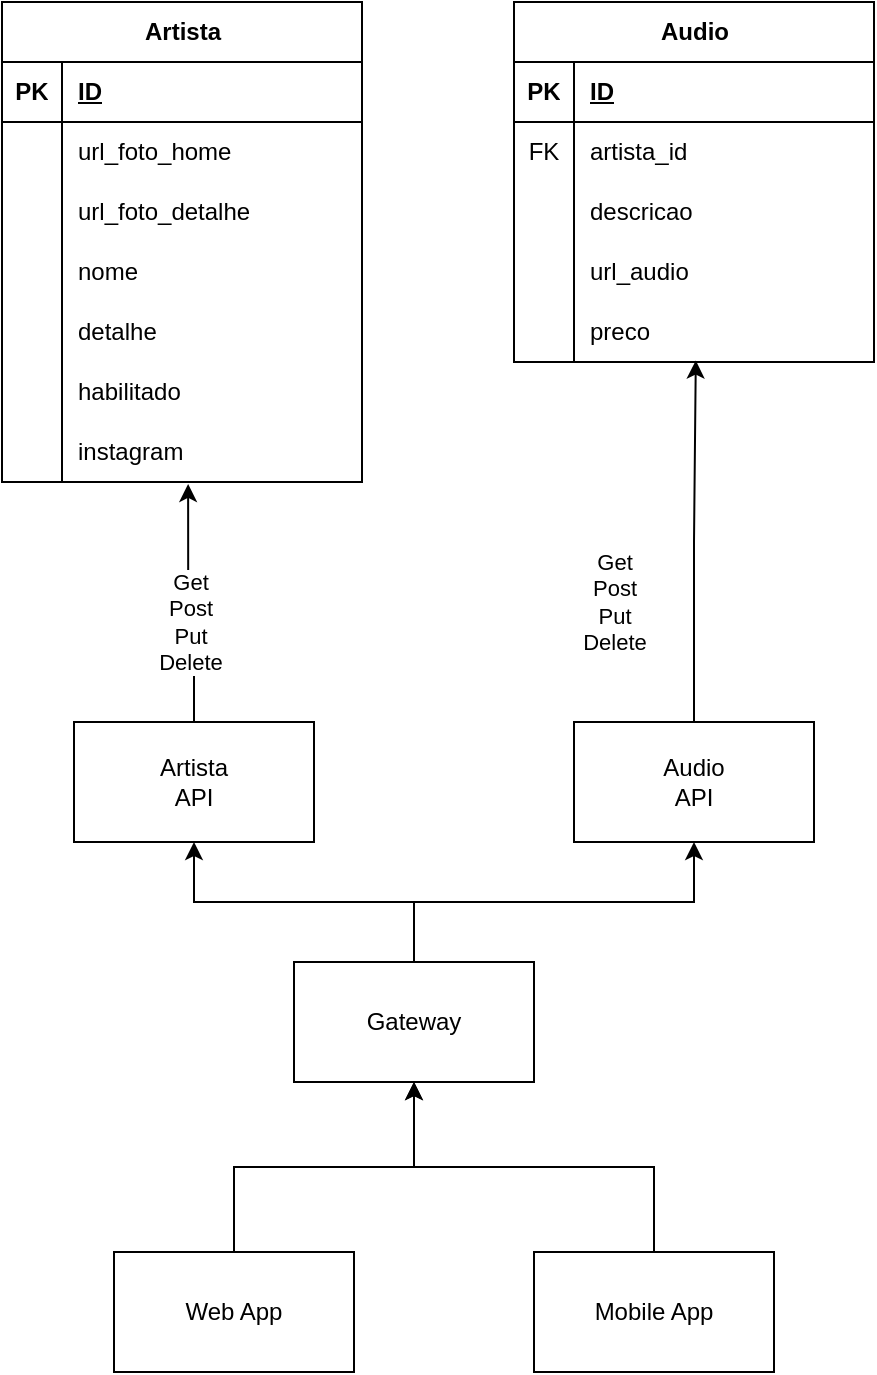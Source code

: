 <mxfile version="21.3.4" type="device">
  <diagram name="Página-1" id="XhPUrz-dpflug-O1HQXb">
    <mxGraphModel dx="1035" dy="569" grid="1" gridSize="10" guides="1" tooltips="1" connect="1" arrows="1" fold="1" page="1" pageScale="1" pageWidth="827" pageHeight="1169" math="0" shadow="0">
      <root>
        <mxCell id="0" />
        <mxCell id="1" parent="0" />
        <mxCell id="W4rMFGJoenkwg3o8LqzQ-27" style="edgeStyle=orthogonalEdgeStyle;rounded=0;orthogonalLoop=1;jettySize=auto;html=1;exitX=0.5;exitY=0;exitDx=0;exitDy=0;entryX=0.517;entryY=1.033;entryDx=0;entryDy=0;entryPerimeter=0;" parent="1" source="W4rMFGJoenkwg3o8LqzQ-1" target="W4rMFGJoenkwg3o8LqzQ-24" edge="1">
          <mxGeometry relative="1" as="geometry" />
        </mxCell>
        <mxCell id="W4rMFGJoenkwg3o8LqzQ-28" value="Get&lt;br&gt;Post&lt;br&gt;Put&lt;br&gt;Delete" style="edgeLabel;html=1;align=center;verticalAlign=middle;resizable=0;points=[];" parent="W4rMFGJoenkwg3o8LqzQ-27" vertex="1" connectable="0">
          <mxGeometry x="-0.18" y="2" relative="1" as="geometry">
            <mxPoint as="offset" />
          </mxGeometry>
        </mxCell>
        <mxCell id="W4rMFGJoenkwg3o8LqzQ-1" value="Artista&lt;br&gt;API" style="rounded=0;whiteSpace=wrap;html=1;" parent="1" vertex="1">
          <mxGeometry x="270" y="390" width="120" height="60" as="geometry" />
        </mxCell>
        <mxCell id="W4rMFGJoenkwg3o8LqzQ-2" value="Artista" style="shape=table;startSize=30;container=1;collapsible=1;childLayout=tableLayout;fixedRows=1;rowLines=0;fontStyle=1;align=center;resizeLast=1;html=1;" parent="1" vertex="1">
          <mxGeometry x="234" y="30" width="180" height="240" as="geometry" />
        </mxCell>
        <mxCell id="W4rMFGJoenkwg3o8LqzQ-3" value="" style="shape=tableRow;horizontal=0;startSize=0;swimlaneHead=0;swimlaneBody=0;fillColor=none;collapsible=0;dropTarget=0;points=[[0,0.5],[1,0.5]];portConstraint=eastwest;top=0;left=0;right=0;bottom=1;" parent="W4rMFGJoenkwg3o8LqzQ-2" vertex="1">
          <mxGeometry y="30" width="180" height="30" as="geometry" />
        </mxCell>
        <mxCell id="W4rMFGJoenkwg3o8LqzQ-4" value="PK" style="shape=partialRectangle;connectable=0;fillColor=none;top=0;left=0;bottom=0;right=0;fontStyle=1;overflow=hidden;whiteSpace=wrap;html=1;" parent="W4rMFGJoenkwg3o8LqzQ-3" vertex="1">
          <mxGeometry width="30" height="30" as="geometry">
            <mxRectangle width="30" height="30" as="alternateBounds" />
          </mxGeometry>
        </mxCell>
        <mxCell id="W4rMFGJoenkwg3o8LqzQ-5" value="ID" style="shape=partialRectangle;connectable=0;fillColor=none;top=0;left=0;bottom=0;right=0;align=left;spacingLeft=6;fontStyle=5;overflow=hidden;whiteSpace=wrap;html=1;" parent="W4rMFGJoenkwg3o8LqzQ-3" vertex="1">
          <mxGeometry x="30" width="150" height="30" as="geometry">
            <mxRectangle width="150" height="30" as="alternateBounds" />
          </mxGeometry>
        </mxCell>
        <mxCell id="W4rMFGJoenkwg3o8LqzQ-6" value="" style="shape=tableRow;horizontal=0;startSize=0;swimlaneHead=0;swimlaneBody=0;fillColor=none;collapsible=0;dropTarget=0;points=[[0,0.5],[1,0.5]];portConstraint=eastwest;top=0;left=0;right=0;bottom=0;" parent="W4rMFGJoenkwg3o8LqzQ-2" vertex="1">
          <mxGeometry y="60" width="180" height="30" as="geometry" />
        </mxCell>
        <mxCell id="W4rMFGJoenkwg3o8LqzQ-7" value="" style="shape=partialRectangle;connectable=0;fillColor=none;top=0;left=0;bottom=0;right=0;editable=1;overflow=hidden;whiteSpace=wrap;html=1;" parent="W4rMFGJoenkwg3o8LqzQ-6" vertex="1">
          <mxGeometry width="30" height="30" as="geometry">
            <mxRectangle width="30" height="30" as="alternateBounds" />
          </mxGeometry>
        </mxCell>
        <mxCell id="W4rMFGJoenkwg3o8LqzQ-8" value="url_foto_home" style="shape=partialRectangle;connectable=0;fillColor=none;top=0;left=0;bottom=0;right=0;align=left;spacingLeft=6;overflow=hidden;whiteSpace=wrap;html=1;" parent="W4rMFGJoenkwg3o8LqzQ-6" vertex="1">
          <mxGeometry x="30" width="150" height="30" as="geometry">
            <mxRectangle width="150" height="30" as="alternateBounds" />
          </mxGeometry>
        </mxCell>
        <mxCell id="W4rMFGJoenkwg3o8LqzQ-9" value="" style="shape=tableRow;horizontal=0;startSize=0;swimlaneHead=0;swimlaneBody=0;fillColor=none;collapsible=0;dropTarget=0;points=[[0,0.5],[1,0.5]];portConstraint=eastwest;top=0;left=0;right=0;bottom=0;" parent="W4rMFGJoenkwg3o8LqzQ-2" vertex="1">
          <mxGeometry y="90" width="180" height="30" as="geometry" />
        </mxCell>
        <mxCell id="W4rMFGJoenkwg3o8LqzQ-10" value="" style="shape=partialRectangle;connectable=0;fillColor=none;top=0;left=0;bottom=0;right=0;editable=1;overflow=hidden;whiteSpace=wrap;html=1;" parent="W4rMFGJoenkwg3o8LqzQ-9" vertex="1">
          <mxGeometry width="30" height="30" as="geometry">
            <mxRectangle width="30" height="30" as="alternateBounds" />
          </mxGeometry>
        </mxCell>
        <mxCell id="W4rMFGJoenkwg3o8LqzQ-11" value="url_foto_detalhe" style="shape=partialRectangle;connectable=0;fillColor=none;top=0;left=0;bottom=0;right=0;align=left;spacingLeft=6;overflow=hidden;whiteSpace=wrap;html=1;" parent="W4rMFGJoenkwg3o8LqzQ-9" vertex="1">
          <mxGeometry x="30" width="150" height="30" as="geometry">
            <mxRectangle width="150" height="30" as="alternateBounds" />
          </mxGeometry>
        </mxCell>
        <mxCell id="W4rMFGJoenkwg3o8LqzQ-12" value="" style="shape=tableRow;horizontal=0;startSize=0;swimlaneHead=0;swimlaneBody=0;fillColor=none;collapsible=0;dropTarget=0;points=[[0,0.5],[1,0.5]];portConstraint=eastwest;top=0;left=0;right=0;bottom=0;" parent="W4rMFGJoenkwg3o8LqzQ-2" vertex="1">
          <mxGeometry y="120" width="180" height="30" as="geometry" />
        </mxCell>
        <mxCell id="W4rMFGJoenkwg3o8LqzQ-13" value="" style="shape=partialRectangle;connectable=0;fillColor=none;top=0;left=0;bottom=0;right=0;editable=1;overflow=hidden;whiteSpace=wrap;html=1;" parent="W4rMFGJoenkwg3o8LqzQ-12" vertex="1">
          <mxGeometry width="30" height="30" as="geometry">
            <mxRectangle width="30" height="30" as="alternateBounds" />
          </mxGeometry>
        </mxCell>
        <mxCell id="W4rMFGJoenkwg3o8LqzQ-14" value="nome&lt;span style=&quot;white-space: pre;&quot;&gt; &lt;/span&gt;" style="shape=partialRectangle;connectable=0;fillColor=none;top=0;left=0;bottom=0;right=0;align=left;spacingLeft=6;overflow=hidden;whiteSpace=wrap;html=1;" parent="W4rMFGJoenkwg3o8LqzQ-12" vertex="1">
          <mxGeometry x="30" width="150" height="30" as="geometry">
            <mxRectangle width="150" height="30" as="alternateBounds" />
          </mxGeometry>
        </mxCell>
        <mxCell id="W4rMFGJoenkwg3o8LqzQ-18" value="" style="shape=tableRow;horizontal=0;startSize=0;swimlaneHead=0;swimlaneBody=0;fillColor=none;collapsible=0;dropTarget=0;points=[[0,0.5],[1,0.5]];portConstraint=eastwest;top=0;left=0;right=0;bottom=0;" parent="W4rMFGJoenkwg3o8LqzQ-2" vertex="1">
          <mxGeometry y="150" width="180" height="30" as="geometry" />
        </mxCell>
        <mxCell id="W4rMFGJoenkwg3o8LqzQ-19" value="" style="shape=partialRectangle;connectable=0;fillColor=none;top=0;left=0;bottom=0;right=0;editable=1;overflow=hidden;whiteSpace=wrap;html=1;" parent="W4rMFGJoenkwg3o8LqzQ-18" vertex="1">
          <mxGeometry width="30" height="30" as="geometry">
            <mxRectangle width="30" height="30" as="alternateBounds" />
          </mxGeometry>
        </mxCell>
        <mxCell id="W4rMFGJoenkwg3o8LqzQ-20" value="detalhe" style="shape=partialRectangle;connectable=0;fillColor=none;top=0;left=0;bottom=0;right=0;align=left;spacingLeft=6;overflow=hidden;whiteSpace=wrap;html=1;" parent="W4rMFGJoenkwg3o8LqzQ-18" vertex="1">
          <mxGeometry x="30" width="150" height="30" as="geometry">
            <mxRectangle width="150" height="30" as="alternateBounds" />
          </mxGeometry>
        </mxCell>
        <mxCell id="W4rMFGJoenkwg3o8LqzQ-21" value="" style="shape=tableRow;horizontal=0;startSize=0;swimlaneHead=0;swimlaneBody=0;fillColor=none;collapsible=0;dropTarget=0;points=[[0,0.5],[1,0.5]];portConstraint=eastwest;top=0;left=0;right=0;bottom=0;" parent="W4rMFGJoenkwg3o8LqzQ-2" vertex="1">
          <mxGeometry y="180" width="180" height="30" as="geometry" />
        </mxCell>
        <mxCell id="W4rMFGJoenkwg3o8LqzQ-22" value="" style="shape=partialRectangle;connectable=0;fillColor=none;top=0;left=0;bottom=0;right=0;editable=1;overflow=hidden;whiteSpace=wrap;html=1;" parent="W4rMFGJoenkwg3o8LqzQ-21" vertex="1">
          <mxGeometry width="30" height="30" as="geometry">
            <mxRectangle width="30" height="30" as="alternateBounds" />
          </mxGeometry>
        </mxCell>
        <mxCell id="W4rMFGJoenkwg3o8LqzQ-23" value="habilitado" style="shape=partialRectangle;connectable=0;fillColor=none;top=0;left=0;bottom=0;right=0;align=left;spacingLeft=6;overflow=hidden;whiteSpace=wrap;html=1;" parent="W4rMFGJoenkwg3o8LqzQ-21" vertex="1">
          <mxGeometry x="30" width="150" height="30" as="geometry">
            <mxRectangle width="150" height="30" as="alternateBounds" />
          </mxGeometry>
        </mxCell>
        <mxCell id="W4rMFGJoenkwg3o8LqzQ-24" value="" style="shape=tableRow;horizontal=0;startSize=0;swimlaneHead=0;swimlaneBody=0;fillColor=none;collapsible=0;dropTarget=0;points=[[0,0.5],[1,0.5]];portConstraint=eastwest;top=0;left=0;right=0;bottom=0;" parent="W4rMFGJoenkwg3o8LqzQ-2" vertex="1">
          <mxGeometry y="210" width="180" height="30" as="geometry" />
        </mxCell>
        <mxCell id="W4rMFGJoenkwg3o8LqzQ-25" value="" style="shape=partialRectangle;connectable=0;fillColor=none;top=0;left=0;bottom=0;right=0;editable=1;overflow=hidden;whiteSpace=wrap;html=1;" parent="W4rMFGJoenkwg3o8LqzQ-24" vertex="1">
          <mxGeometry width="30" height="30" as="geometry">
            <mxRectangle width="30" height="30" as="alternateBounds" />
          </mxGeometry>
        </mxCell>
        <mxCell id="W4rMFGJoenkwg3o8LqzQ-26" value="instagram" style="shape=partialRectangle;connectable=0;fillColor=none;top=0;left=0;bottom=0;right=0;align=left;spacingLeft=6;overflow=hidden;whiteSpace=wrap;html=1;" parent="W4rMFGJoenkwg3o8LqzQ-24" vertex="1">
          <mxGeometry x="30" width="150" height="30" as="geometry">
            <mxRectangle width="150" height="30" as="alternateBounds" />
          </mxGeometry>
        </mxCell>
        <mxCell id="W4rMFGJoenkwg3o8LqzQ-30" style="edgeStyle=orthogonalEdgeStyle;rounded=0;orthogonalLoop=1;jettySize=auto;html=1;exitX=0.5;exitY=0;exitDx=0;exitDy=0;entryX=0.5;entryY=1;entryDx=0;entryDy=0;" parent="1" source="W4rMFGJoenkwg3o8LqzQ-29" target="kz1xnZZl84OsDYRoxlAi-27" edge="1">
          <mxGeometry relative="1" as="geometry">
            <mxPoint x="450" y="550" as="targetPoint" />
          </mxGeometry>
        </mxCell>
        <mxCell id="W4rMFGJoenkwg3o8LqzQ-29" value="Mobile App" style="rounded=0;whiteSpace=wrap;html=1;" parent="1" vertex="1">
          <mxGeometry x="500" y="655" width="120" height="60" as="geometry" />
        </mxCell>
        <mxCell id="W4rMFGJoenkwg3o8LqzQ-32" style="edgeStyle=orthogonalEdgeStyle;rounded=0;orthogonalLoop=1;jettySize=auto;html=1;exitX=0.5;exitY=0;exitDx=0;exitDy=0;" parent="1" source="W4rMFGJoenkwg3o8LqzQ-31" target="kz1xnZZl84OsDYRoxlAi-27" edge="1">
          <mxGeometry relative="1" as="geometry">
            <mxPoint x="450" y="550" as="targetPoint" />
          </mxGeometry>
        </mxCell>
        <mxCell id="W4rMFGJoenkwg3o8LqzQ-31" value="Web App" style="rounded=0;whiteSpace=wrap;html=1;" parent="1" vertex="1">
          <mxGeometry x="290" y="655" width="120" height="60" as="geometry" />
        </mxCell>
        <mxCell id="kz1xnZZl84OsDYRoxlAi-26" style="edgeStyle=orthogonalEdgeStyle;rounded=0;orthogonalLoop=1;jettySize=auto;html=1;exitX=0.5;exitY=0;exitDx=0;exitDy=0;entryX=0.505;entryY=0.975;entryDx=0;entryDy=0;entryPerimeter=0;" edge="1" parent="1" source="kz1xnZZl84OsDYRoxlAi-1" target="kz1xnZZl84OsDYRoxlAi-16">
          <mxGeometry relative="1" as="geometry" />
        </mxCell>
        <mxCell id="kz1xnZZl84OsDYRoxlAi-1" value="Audio&lt;br&gt;API" style="rounded=0;whiteSpace=wrap;html=1;" vertex="1" parent="1">
          <mxGeometry x="520" y="390" width="120" height="60" as="geometry" />
        </mxCell>
        <mxCell id="kz1xnZZl84OsDYRoxlAi-2" value="Get&lt;br&gt;Post&lt;br&gt;Put&lt;br&gt;Delete" style="edgeLabel;html=1;align=center;verticalAlign=middle;resizable=0;points=[];" vertex="1" connectable="0" parent="1">
          <mxGeometry x="540.0" y="330.0" as="geometry" />
        </mxCell>
        <mxCell id="kz1xnZZl84OsDYRoxlAi-3" value="Audio" style="shape=table;startSize=30;container=1;collapsible=1;childLayout=tableLayout;fixedRows=1;rowLines=0;fontStyle=1;align=center;resizeLast=1;html=1;" vertex="1" parent="1">
          <mxGeometry x="490" y="30" width="180" height="180" as="geometry" />
        </mxCell>
        <mxCell id="kz1xnZZl84OsDYRoxlAi-4" value="" style="shape=tableRow;horizontal=0;startSize=0;swimlaneHead=0;swimlaneBody=0;fillColor=none;collapsible=0;dropTarget=0;points=[[0,0.5],[1,0.5]];portConstraint=eastwest;top=0;left=0;right=0;bottom=1;" vertex="1" parent="kz1xnZZl84OsDYRoxlAi-3">
          <mxGeometry y="30" width="180" height="30" as="geometry" />
        </mxCell>
        <mxCell id="kz1xnZZl84OsDYRoxlAi-5" value="PK" style="shape=partialRectangle;connectable=0;fillColor=none;top=0;left=0;bottom=0;right=0;fontStyle=1;overflow=hidden;whiteSpace=wrap;html=1;" vertex="1" parent="kz1xnZZl84OsDYRoxlAi-4">
          <mxGeometry width="30" height="30" as="geometry">
            <mxRectangle width="30" height="30" as="alternateBounds" />
          </mxGeometry>
        </mxCell>
        <mxCell id="kz1xnZZl84OsDYRoxlAi-6" value="ID" style="shape=partialRectangle;connectable=0;fillColor=none;top=0;left=0;bottom=0;right=0;align=left;spacingLeft=6;fontStyle=5;overflow=hidden;whiteSpace=wrap;html=1;" vertex="1" parent="kz1xnZZl84OsDYRoxlAi-4">
          <mxGeometry x="30" width="150" height="30" as="geometry">
            <mxRectangle width="150" height="30" as="alternateBounds" />
          </mxGeometry>
        </mxCell>
        <mxCell id="kz1xnZZl84OsDYRoxlAi-7" value="" style="shape=tableRow;horizontal=0;startSize=0;swimlaneHead=0;swimlaneBody=0;fillColor=none;collapsible=0;dropTarget=0;points=[[0,0.5],[1,0.5]];portConstraint=eastwest;top=0;left=0;right=0;bottom=0;" vertex="1" parent="kz1xnZZl84OsDYRoxlAi-3">
          <mxGeometry y="60" width="180" height="30" as="geometry" />
        </mxCell>
        <mxCell id="kz1xnZZl84OsDYRoxlAi-8" value="FK" style="shape=partialRectangle;connectable=0;fillColor=none;top=0;left=0;bottom=0;right=0;editable=1;overflow=hidden;whiteSpace=wrap;html=1;" vertex="1" parent="kz1xnZZl84OsDYRoxlAi-7">
          <mxGeometry width="30" height="30" as="geometry">
            <mxRectangle width="30" height="30" as="alternateBounds" />
          </mxGeometry>
        </mxCell>
        <mxCell id="kz1xnZZl84OsDYRoxlAi-9" value="artista_id" style="shape=partialRectangle;connectable=0;fillColor=none;top=0;left=0;bottom=0;right=0;align=left;spacingLeft=6;overflow=hidden;whiteSpace=wrap;html=1;" vertex="1" parent="kz1xnZZl84OsDYRoxlAi-7">
          <mxGeometry x="30" width="150" height="30" as="geometry">
            <mxRectangle width="150" height="30" as="alternateBounds" />
          </mxGeometry>
        </mxCell>
        <mxCell id="kz1xnZZl84OsDYRoxlAi-10" value="" style="shape=tableRow;horizontal=0;startSize=0;swimlaneHead=0;swimlaneBody=0;fillColor=none;collapsible=0;dropTarget=0;points=[[0,0.5],[1,0.5]];portConstraint=eastwest;top=0;left=0;right=0;bottom=0;" vertex="1" parent="kz1xnZZl84OsDYRoxlAi-3">
          <mxGeometry y="90" width="180" height="30" as="geometry" />
        </mxCell>
        <mxCell id="kz1xnZZl84OsDYRoxlAi-11" value="" style="shape=partialRectangle;connectable=0;fillColor=none;top=0;left=0;bottom=0;right=0;editable=1;overflow=hidden;whiteSpace=wrap;html=1;" vertex="1" parent="kz1xnZZl84OsDYRoxlAi-10">
          <mxGeometry width="30" height="30" as="geometry">
            <mxRectangle width="30" height="30" as="alternateBounds" />
          </mxGeometry>
        </mxCell>
        <mxCell id="kz1xnZZl84OsDYRoxlAi-12" value="descricao" style="shape=partialRectangle;connectable=0;fillColor=none;top=0;left=0;bottom=0;right=0;align=left;spacingLeft=6;overflow=hidden;whiteSpace=wrap;html=1;" vertex="1" parent="kz1xnZZl84OsDYRoxlAi-10">
          <mxGeometry x="30" width="150" height="30" as="geometry">
            <mxRectangle width="150" height="30" as="alternateBounds" />
          </mxGeometry>
        </mxCell>
        <mxCell id="kz1xnZZl84OsDYRoxlAi-13" value="" style="shape=tableRow;horizontal=0;startSize=0;swimlaneHead=0;swimlaneBody=0;fillColor=none;collapsible=0;dropTarget=0;points=[[0,0.5],[1,0.5]];portConstraint=eastwest;top=0;left=0;right=0;bottom=0;" vertex="1" parent="kz1xnZZl84OsDYRoxlAi-3">
          <mxGeometry y="120" width="180" height="30" as="geometry" />
        </mxCell>
        <mxCell id="kz1xnZZl84OsDYRoxlAi-14" value="" style="shape=partialRectangle;connectable=0;fillColor=none;top=0;left=0;bottom=0;right=0;editable=1;overflow=hidden;whiteSpace=wrap;html=1;" vertex="1" parent="kz1xnZZl84OsDYRoxlAi-13">
          <mxGeometry width="30" height="30" as="geometry">
            <mxRectangle width="30" height="30" as="alternateBounds" />
          </mxGeometry>
        </mxCell>
        <mxCell id="kz1xnZZl84OsDYRoxlAi-15" value="url_audio" style="shape=partialRectangle;connectable=0;fillColor=none;top=0;left=0;bottom=0;right=0;align=left;spacingLeft=6;overflow=hidden;whiteSpace=wrap;html=1;" vertex="1" parent="kz1xnZZl84OsDYRoxlAi-13">
          <mxGeometry x="30" width="150" height="30" as="geometry">
            <mxRectangle width="150" height="30" as="alternateBounds" />
          </mxGeometry>
        </mxCell>
        <mxCell id="kz1xnZZl84OsDYRoxlAi-16" value="" style="shape=tableRow;horizontal=0;startSize=0;swimlaneHead=0;swimlaneBody=0;fillColor=none;collapsible=0;dropTarget=0;points=[[0,0.5],[1,0.5]];portConstraint=eastwest;top=0;left=0;right=0;bottom=0;" vertex="1" parent="kz1xnZZl84OsDYRoxlAi-3">
          <mxGeometry y="150" width="180" height="30" as="geometry" />
        </mxCell>
        <mxCell id="kz1xnZZl84OsDYRoxlAi-17" value="" style="shape=partialRectangle;connectable=0;fillColor=none;top=0;left=0;bottom=0;right=0;editable=1;overflow=hidden;whiteSpace=wrap;html=1;" vertex="1" parent="kz1xnZZl84OsDYRoxlAi-16">
          <mxGeometry width="30" height="30" as="geometry">
            <mxRectangle width="30" height="30" as="alternateBounds" />
          </mxGeometry>
        </mxCell>
        <mxCell id="kz1xnZZl84OsDYRoxlAi-18" value="preco" style="shape=partialRectangle;connectable=0;fillColor=none;top=0;left=0;bottom=0;right=0;align=left;spacingLeft=6;overflow=hidden;whiteSpace=wrap;html=1;" vertex="1" parent="kz1xnZZl84OsDYRoxlAi-16">
          <mxGeometry x="30" width="150" height="30" as="geometry">
            <mxRectangle width="150" height="30" as="alternateBounds" />
          </mxGeometry>
        </mxCell>
        <mxCell id="kz1xnZZl84OsDYRoxlAi-28" style="edgeStyle=orthogonalEdgeStyle;rounded=0;orthogonalLoop=1;jettySize=auto;html=1;exitX=0.5;exitY=0;exitDx=0;exitDy=0;entryX=0.5;entryY=1;entryDx=0;entryDy=0;" edge="1" parent="1" source="kz1xnZZl84OsDYRoxlAi-27" target="W4rMFGJoenkwg3o8LqzQ-1">
          <mxGeometry relative="1" as="geometry" />
        </mxCell>
        <mxCell id="kz1xnZZl84OsDYRoxlAi-29" style="edgeStyle=orthogonalEdgeStyle;rounded=0;orthogonalLoop=1;jettySize=auto;html=1;exitX=0.5;exitY=0;exitDx=0;exitDy=0;entryX=0.5;entryY=1;entryDx=0;entryDy=0;" edge="1" parent="1" source="kz1xnZZl84OsDYRoxlAi-27" target="kz1xnZZl84OsDYRoxlAi-1">
          <mxGeometry relative="1" as="geometry" />
        </mxCell>
        <mxCell id="kz1xnZZl84OsDYRoxlAi-27" value="Gateway" style="rounded=0;whiteSpace=wrap;html=1;" vertex="1" parent="1">
          <mxGeometry x="380" y="510" width="120" height="60" as="geometry" />
        </mxCell>
      </root>
    </mxGraphModel>
  </diagram>
</mxfile>
